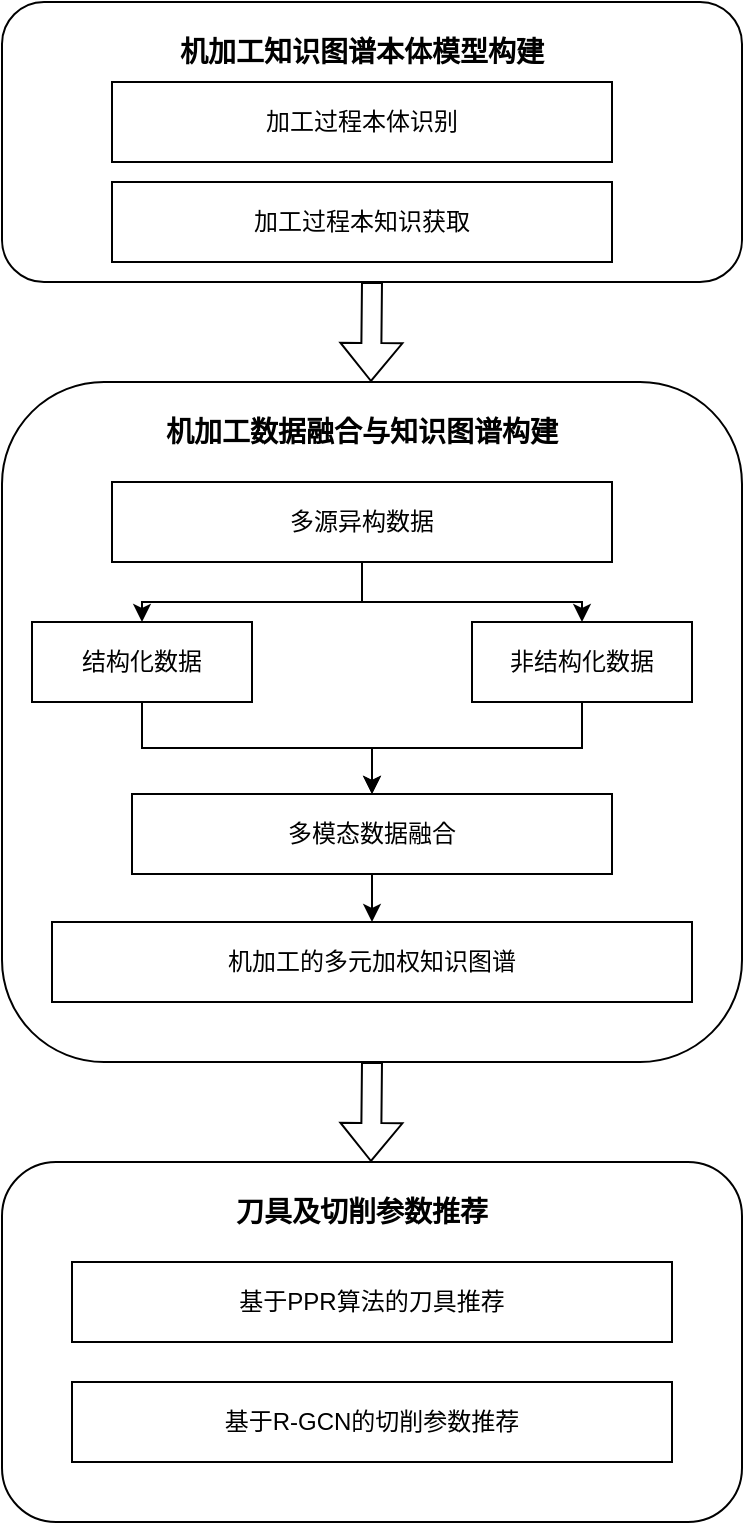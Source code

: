 <mxfile version="21.6.2" type="github">
  <diagram name="Page-1" id="p1Gr9pFNRzvYWjwsrW89">
    <mxGraphModel dx="1232" dy="1106" grid="1" gridSize="10" guides="1" tooltips="1" connect="1" arrows="1" fold="1" page="1" pageScale="1" pageWidth="827" pageHeight="1169" math="0" shadow="0">
      <root>
        <mxCell id="0" />
        <mxCell id="1" parent="0" />
        <mxCell id="OfRuzW8HElULrBoSLvWS-1" value="" style="rounded=1;whiteSpace=wrap;html=1;" vertex="1" parent="1">
          <mxGeometry x="165" y="120" width="370" height="140" as="geometry" />
        </mxCell>
        <mxCell id="OfRuzW8HElULrBoSLvWS-2" value="&lt;font style=&quot;font-size: 14px;&quot;&gt;&lt;b&gt;机加工知识图谱本体模型构建&lt;/b&gt;&lt;/font&gt;" style="text;html=1;strokeColor=none;fillColor=none;align=center;verticalAlign=middle;whiteSpace=wrap;rounded=0;" vertex="1" parent="1">
          <mxGeometry x="240" y="130" width="210" height="30" as="geometry" />
        </mxCell>
        <mxCell id="OfRuzW8HElULrBoSLvWS-3" value="" style="rounded=1;whiteSpace=wrap;html=1;" vertex="1" parent="1">
          <mxGeometry x="165" y="310" width="370" height="340" as="geometry" />
        </mxCell>
        <mxCell id="OfRuzW8HElULrBoSLvWS-4" value="&lt;font style=&quot;font-size: 14px;&quot;&gt;&lt;b&gt;机加工数据融合与知识图谱构建&lt;/b&gt;&lt;/font&gt;" style="text;html=1;strokeColor=none;fillColor=none;align=center;verticalAlign=middle;whiteSpace=wrap;rounded=0;" vertex="1" parent="1">
          <mxGeometry x="240" y="320" width="210" height="30" as="geometry" />
        </mxCell>
        <mxCell id="OfRuzW8HElULrBoSLvWS-5" value="" style="rounded=1;whiteSpace=wrap;html=1;" vertex="1" parent="1">
          <mxGeometry x="165" y="700" width="370" height="180" as="geometry" />
        </mxCell>
        <mxCell id="OfRuzW8HElULrBoSLvWS-6" value="&lt;font style=&quot;font-size: 14px;&quot;&gt;&lt;b&gt;刀具及切削参数推荐&lt;/b&gt;&lt;/font&gt;" style="text;html=1;strokeColor=none;fillColor=none;align=center;verticalAlign=middle;whiteSpace=wrap;rounded=0;" vertex="1" parent="1">
          <mxGeometry x="240" y="710" width="210" height="30" as="geometry" />
        </mxCell>
        <mxCell id="OfRuzW8HElULrBoSLvWS-7" value="加工过程本体识别" style="rounded=0;whiteSpace=wrap;html=1;" vertex="1" parent="1">
          <mxGeometry x="220" y="160" width="250" height="40" as="geometry" />
        </mxCell>
        <mxCell id="OfRuzW8HElULrBoSLvWS-8" value="加工过程本知识获取" style="rounded=0;whiteSpace=wrap;html=1;" vertex="1" parent="1">
          <mxGeometry x="220" y="210" width="250" height="40" as="geometry" />
        </mxCell>
        <mxCell id="OfRuzW8HElULrBoSLvWS-21" style="edgeStyle=orthogonalEdgeStyle;rounded=0;orthogonalLoop=1;jettySize=auto;html=1;exitX=0.5;exitY=1;exitDx=0;exitDy=0;entryX=0.5;entryY=0;entryDx=0;entryDy=0;" edge="1" parent="1" source="OfRuzW8HElULrBoSLvWS-9" target="OfRuzW8HElULrBoSLvWS-10">
          <mxGeometry relative="1" as="geometry" />
        </mxCell>
        <mxCell id="OfRuzW8HElULrBoSLvWS-23" style="edgeStyle=orthogonalEdgeStyle;rounded=0;orthogonalLoop=1;jettySize=auto;html=1;exitX=0.5;exitY=1;exitDx=0;exitDy=0;entryX=0.5;entryY=0;entryDx=0;entryDy=0;" edge="1" parent="1" source="OfRuzW8HElULrBoSLvWS-9" target="OfRuzW8HElULrBoSLvWS-11">
          <mxGeometry relative="1" as="geometry" />
        </mxCell>
        <mxCell id="OfRuzW8HElULrBoSLvWS-9" value="多源异构数据" style="rounded=0;whiteSpace=wrap;html=1;" vertex="1" parent="1">
          <mxGeometry x="220" y="360" width="250" height="40" as="geometry" />
        </mxCell>
        <mxCell id="OfRuzW8HElULrBoSLvWS-25" style="edgeStyle=orthogonalEdgeStyle;rounded=0;orthogonalLoop=1;jettySize=auto;html=1;exitX=0.5;exitY=1;exitDx=0;exitDy=0;" edge="1" parent="1" source="OfRuzW8HElULrBoSLvWS-10" target="OfRuzW8HElULrBoSLvWS-12">
          <mxGeometry relative="1" as="geometry" />
        </mxCell>
        <mxCell id="OfRuzW8HElULrBoSLvWS-10" value="结构化数据" style="rounded=0;whiteSpace=wrap;html=1;" vertex="1" parent="1">
          <mxGeometry x="180" y="430" width="110" height="40" as="geometry" />
        </mxCell>
        <mxCell id="OfRuzW8HElULrBoSLvWS-28" style="edgeStyle=orthogonalEdgeStyle;rounded=0;orthogonalLoop=1;jettySize=auto;html=1;exitX=0.5;exitY=1;exitDx=0;exitDy=0;entryX=0.5;entryY=0;entryDx=0;entryDy=0;" edge="1" parent="1" source="OfRuzW8HElULrBoSLvWS-11" target="OfRuzW8HElULrBoSLvWS-12">
          <mxGeometry relative="1" as="geometry">
            <mxPoint x="350" y="500" as="targetPoint" />
          </mxGeometry>
        </mxCell>
        <mxCell id="OfRuzW8HElULrBoSLvWS-11" value="非结构化数据" style="rounded=0;whiteSpace=wrap;html=1;" vertex="1" parent="1">
          <mxGeometry x="400" y="430" width="110" height="40" as="geometry" />
        </mxCell>
        <mxCell id="OfRuzW8HElULrBoSLvWS-12" value="多模态数据融合" style="rounded=0;whiteSpace=wrap;html=1;" vertex="1" parent="1">
          <mxGeometry x="230" y="516" width="240" height="40" as="geometry" />
        </mxCell>
        <mxCell id="OfRuzW8HElULrBoSLvWS-13" value="机加工的多元加权知识图谱" style="rounded=0;whiteSpace=wrap;html=1;" vertex="1" parent="1">
          <mxGeometry x="190" y="580" width="320" height="40" as="geometry" />
        </mxCell>
        <mxCell id="OfRuzW8HElULrBoSLvWS-14" value="基于PPR算法的刀具推荐" style="rounded=0;whiteSpace=wrap;html=1;" vertex="1" parent="1">
          <mxGeometry x="200" y="750" width="300" height="40" as="geometry" />
        </mxCell>
        <mxCell id="OfRuzW8HElULrBoSLvWS-15" value="基于R-GCN的切削参数推荐" style="rounded=0;whiteSpace=wrap;html=1;" vertex="1" parent="1">
          <mxGeometry x="200" y="810" width="300" height="40" as="geometry" />
        </mxCell>
        <mxCell id="OfRuzW8HElULrBoSLvWS-19" value="" style="shape=flexArrow;endArrow=classic;html=1;rounded=0;exitX=0.5;exitY=1;exitDx=0;exitDy=0;" edge="1" parent="1" source="OfRuzW8HElULrBoSLvWS-1">
          <mxGeometry width="50" height="50" relative="1" as="geometry">
            <mxPoint x="350" y="280" as="sourcePoint" />
            <mxPoint x="349.5" y="310" as="targetPoint" />
          </mxGeometry>
        </mxCell>
        <mxCell id="OfRuzW8HElULrBoSLvWS-29" value="" style="endArrow=classic;html=1;rounded=0;exitX=0.5;exitY=1;exitDx=0;exitDy=0;" edge="1" parent="1" source="OfRuzW8HElULrBoSLvWS-12" target="OfRuzW8HElULrBoSLvWS-13">
          <mxGeometry width="50" height="50" relative="1" as="geometry">
            <mxPoint x="530" y="560" as="sourcePoint" />
            <mxPoint x="580" y="510" as="targetPoint" />
          </mxGeometry>
        </mxCell>
        <mxCell id="OfRuzW8HElULrBoSLvWS-30" value="" style="shape=flexArrow;endArrow=classic;html=1;rounded=0;exitX=0.5;exitY=1;exitDx=0;exitDy=0;" edge="1" parent="1" source="OfRuzW8HElULrBoSLvWS-3">
          <mxGeometry width="50" height="50" relative="1" as="geometry">
            <mxPoint x="349.5" y="660" as="sourcePoint" />
            <mxPoint x="349.5" y="700" as="targetPoint" />
          </mxGeometry>
        </mxCell>
      </root>
    </mxGraphModel>
  </diagram>
</mxfile>
